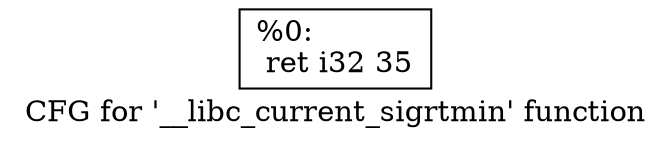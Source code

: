 digraph "CFG for '__libc_current_sigrtmin' function" {
	label="CFG for '__libc_current_sigrtmin' function";

	Node0x1ed2d10 [shape=record,label="{%0:\l  ret i32 35\l}"];
}
